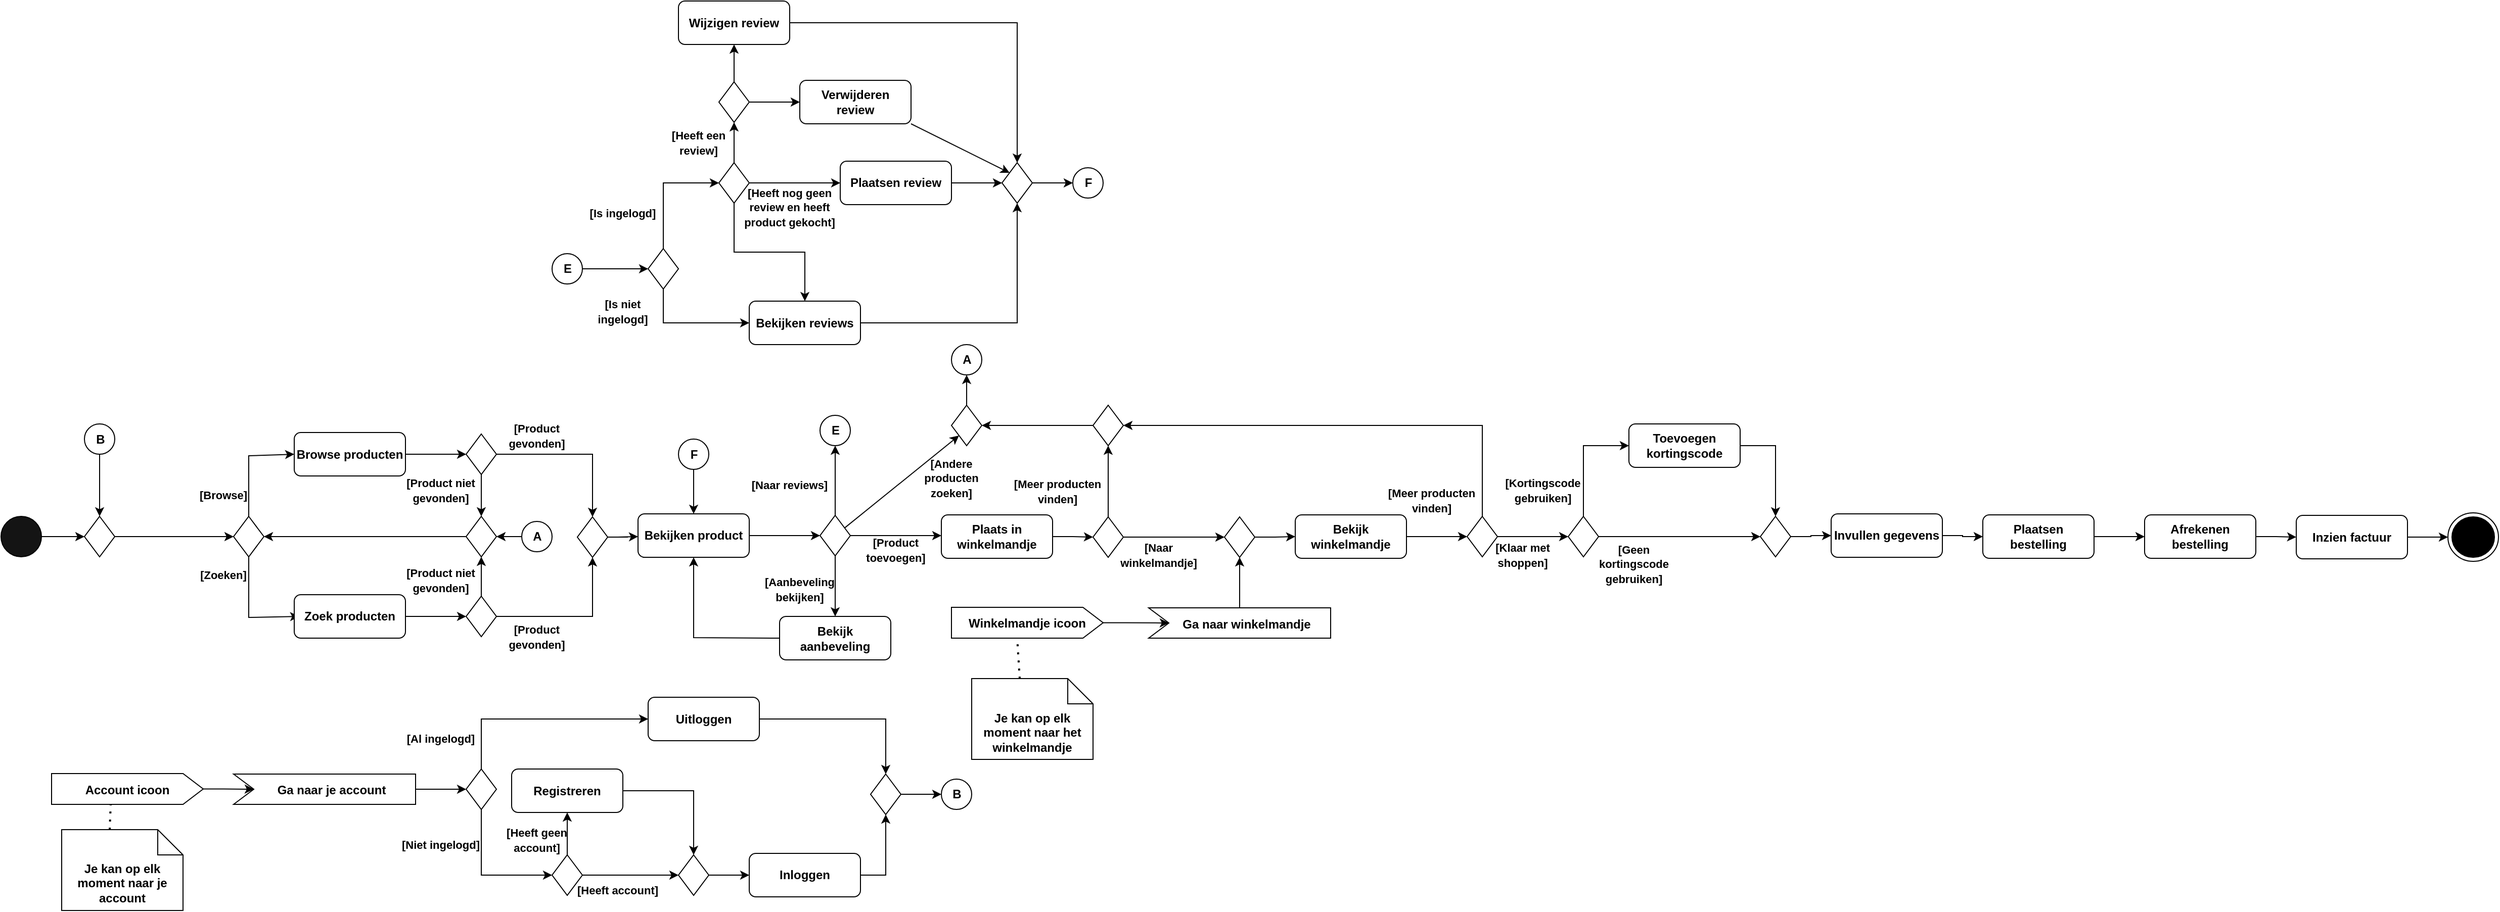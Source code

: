 <mxfile version="23.1.2" type="github">
  <diagram name="Page-1" id="_MTYcoZ_pEvMErZoWSPA">
    <mxGraphModel dx="2045" dy="1722" grid="1" gridSize="10" guides="1" tooltips="1" connect="1" arrows="1" fold="1" page="1" pageScale="1" pageWidth="850" pageHeight="1100" math="0" shadow="0">
      <root>
        <mxCell id="0" />
        <mxCell id="1" parent="0" />
        <mxCell id="V4VUdm72Drd0ob-0342w-1" value="" style="ellipse;whiteSpace=wrap;html=1;fillColor=#141414;" parent="1" vertex="1">
          <mxGeometry x="-10" y="280" width="40" height="40" as="geometry" />
        </mxCell>
        <mxCell id="GLb_ZV9gbdRmgJeu4g5t-35" style="edgeStyle=orthogonalEdgeStyle;rounded=0;orthogonalLoop=1;jettySize=auto;html=1;entryX=0;entryY=0.5;entryDx=0;entryDy=0;exitX=1;exitY=0.5;exitDx=0;exitDy=0;" parent="1" source="GLb_ZV9gbdRmgJeu4g5t-48" target="GLb_ZV9gbdRmgJeu4g5t-34" edge="1">
          <mxGeometry relative="1" as="geometry">
            <mxPoint x="380.0" y="252.5" as="sourcePoint" />
          </mxGeometry>
        </mxCell>
        <mxCell id="GLb_ZV9gbdRmgJeu4g5t-37" style="edgeStyle=orthogonalEdgeStyle;rounded=0;orthogonalLoop=1;jettySize=auto;html=1;entryX=0;entryY=0.5;entryDx=0;entryDy=0;exitX=1;exitY=0.5;exitDx=0;exitDy=0;" parent="1" source="GLb_ZV9gbdRmgJeu4g5t-50" target="GLb_ZV9gbdRmgJeu4g5t-36" edge="1">
          <mxGeometry relative="1" as="geometry">
            <mxPoint x="370.0" y="352.5" as="sourcePoint" />
          </mxGeometry>
        </mxCell>
        <mxCell id="_5T-766lr0Drp5LMri0m-9" value="&lt;font style=&quot;font-size: 11px;&quot;&gt;&lt;b style=&quot;&quot;&gt;[Meer producten vinden]&lt;/b&gt;&lt;/font&gt;" style="text;html=1;strokeColor=none;fillColor=none;align=center;verticalAlign=middle;whiteSpace=wrap;rounded=0;" parent="1" vertex="1">
          <mxGeometry x="990" y="240" width="90" height="30" as="geometry" />
        </mxCell>
        <mxCell id="_5T-766lr0Drp5LMri0m-11" style="edgeStyle=orthogonalEdgeStyle;rounded=0;orthogonalLoop=1;jettySize=auto;html=1;exitX=0.5;exitY=1;exitDx=0;exitDy=0;" parent="1" source="_5T-766lr0Drp5LMri0m-9" target="_5T-766lr0Drp5LMri0m-9" edge="1">
          <mxGeometry relative="1" as="geometry" />
        </mxCell>
        <mxCell id="u_5VnhJYnHBc0XyjNgrF-17" value="" style="shape=stencil(TZDdDoMgDIWfhtsFYUt2O93P7ZI9AdEGSFAJdlPffkUat6QXPV/paYvQTb80EIJQ0ndCX4VSSuSQHxPeUEgBE66BweRMzGm/2GSiOyRo0Qw2l+sIyfeAkKi+8+cP1p3P2I8DPZhhQkKz8wivaNpsOpMlMYd9IFVRygtBQljKAlVB0SQY8A/pm5AXKuTIpz1gpLFpJc2d6iRL78r6zHr2HbrCNCMH3jq2PzIzU9F2d1bbvDvP1g3l/Kcb+QI=);whiteSpace=wrap;html=1;" parent="1" vertex="1">
          <mxGeometry x="40" y="470" width="120" height="120" as="geometry" />
        </mxCell>
        <mxCell id="GLb_ZV9gbdRmgJeu4g5t-146" style="edgeStyle=orthogonalEdgeStyle;rounded=0;orthogonalLoop=1;jettySize=auto;html=1;entryX=0.5;entryY=1;entryDx=0;entryDy=0;" parent="1" source="GLb_ZV9gbdRmgJeu4g5t-12" target="GLb_ZV9gbdRmgJeu4g5t-145" edge="1">
          <mxGeometry relative="1" as="geometry" />
        </mxCell>
        <mxCell id="GLb_ZV9gbdRmgJeu4g5t-12" value="&lt;font style=&quot;font-size: 12px;&quot;&gt;&lt;b&gt;Ga naar winkelmandje&lt;/b&gt;&lt;/font&gt;" style="html=1;shape=mxgraph.infographic.ribbonSimple;notch1=20;notch2=0;align=center;verticalAlign=middle;fontSize=14;fontStyle=0;fillColor=#FFFFFF;flipH=0;spacingRight=0;spacingLeft=14;whiteSpace=wrap;" parent="1" vertex="1">
          <mxGeometry x="1125" y="370.5" width="180" height="30" as="geometry" />
        </mxCell>
        <mxCell id="GLb_ZV9gbdRmgJeu4g5t-14" value="&lt;b&gt;Je kan op elk moment naar het winkelmandje&lt;/b&gt;" style="shape=note2;boundedLbl=1;whiteSpace=wrap;html=1;size=25;verticalAlign=top;align=center;" parent="1" vertex="1">
          <mxGeometry x="950" y="440.5" width="120" height="80" as="geometry" />
        </mxCell>
        <mxCell id="GLb_ZV9gbdRmgJeu4g5t-150" style="edgeStyle=orthogonalEdgeStyle;rounded=0;orthogonalLoop=1;jettySize=auto;html=1;" parent="1" source="GLb_ZV9gbdRmgJeu4g5t-23" edge="1">
          <mxGeometry relative="1" as="geometry">
            <mxPoint x="450" y="550" as="targetPoint" />
          </mxGeometry>
        </mxCell>
        <mxCell id="GLb_ZV9gbdRmgJeu4g5t-23" value="&lt;span style=&quot;font-size: 12px;&quot;&gt;&lt;b&gt;Ga naar je account&lt;/b&gt;&lt;br&gt;&lt;/span&gt;" style="html=1;shape=mxgraph.infographic.ribbonSimple;notch1=20;notch2=0;align=center;verticalAlign=middle;fontSize=14;fontStyle=0;fillColor=#FFFFFF;flipH=0;spacingRight=0;spacingLeft=14;whiteSpace=wrap;" parent="1" vertex="1">
          <mxGeometry x="220" y="535" width="180" height="30" as="geometry" />
        </mxCell>
        <mxCell id="GLb_ZV9gbdRmgJeu4g5t-24" value="&lt;b&gt;Je kan op elk moment naar je account&lt;/b&gt;" style="shape=note2;boundedLbl=1;whiteSpace=wrap;html=1;size=25;verticalAlign=top;align=center;" parent="1" vertex="1">
          <mxGeometry x="50" y="590" width="120" height="80" as="geometry" />
        </mxCell>
        <mxCell id="GLb_ZV9gbdRmgJeu4g5t-26" value="" style="rhombus;whiteSpace=wrap;html=1;" parent="1" vertex="1">
          <mxGeometry x="220" y="280" width="30" height="40" as="geometry" />
        </mxCell>
        <mxCell id="GLb_ZV9gbdRmgJeu4g5t-31" value="" style="endArrow=classic;html=1;rounded=0;exitX=0.5;exitY=0;exitDx=0;exitDy=0;entryX=0;entryY=0.5;entryDx=0;entryDy=0;" parent="1" source="GLb_ZV9gbdRmgJeu4g5t-26" target="GLb_ZV9gbdRmgJeu4g5t-48" edge="1">
          <mxGeometry width="50" height="50" relative="1" as="geometry">
            <mxPoint x="230" y="270" as="sourcePoint" />
            <mxPoint x="280.0" y="252.5" as="targetPoint" />
            <Array as="points">
              <mxPoint x="235" y="220" />
            </Array>
          </mxGeometry>
        </mxCell>
        <mxCell id="GLb_ZV9gbdRmgJeu4g5t-57" style="edgeStyle=orthogonalEdgeStyle;rounded=0;orthogonalLoop=1;jettySize=auto;html=1;entryX=0.5;entryY=0;entryDx=0;entryDy=0;" parent="1" source="GLb_ZV9gbdRmgJeu4g5t-34" target="GLb_ZV9gbdRmgJeu4g5t-52" edge="1">
          <mxGeometry relative="1" as="geometry" />
        </mxCell>
        <mxCell id="GLb_ZV9gbdRmgJeu4g5t-59" style="edgeStyle=orthogonalEdgeStyle;rounded=0;orthogonalLoop=1;jettySize=auto;html=1;entryX=0.5;entryY=0;entryDx=0;entryDy=0;" parent="1" source="GLb_ZV9gbdRmgJeu4g5t-34" target="GLb_ZV9gbdRmgJeu4g5t-54" edge="1">
          <mxGeometry relative="1" as="geometry" />
        </mxCell>
        <mxCell id="GLb_ZV9gbdRmgJeu4g5t-34" value="" style="rhombus;whiteSpace=wrap;html=1;" parent="1" vertex="1">
          <mxGeometry x="450" y="198.5" width="30" height="40" as="geometry" />
        </mxCell>
        <mxCell id="GLb_ZV9gbdRmgJeu4g5t-56" style="edgeStyle=orthogonalEdgeStyle;rounded=0;orthogonalLoop=1;jettySize=auto;html=1;entryX=0.5;entryY=1;entryDx=0;entryDy=0;" parent="1" source="GLb_ZV9gbdRmgJeu4g5t-36" target="GLb_ZV9gbdRmgJeu4g5t-52" edge="1">
          <mxGeometry relative="1" as="geometry" />
        </mxCell>
        <mxCell id="GLb_ZV9gbdRmgJeu4g5t-58" style="edgeStyle=orthogonalEdgeStyle;rounded=0;orthogonalLoop=1;jettySize=auto;html=1;entryX=0.5;entryY=1;entryDx=0;entryDy=0;" parent="1" source="GLb_ZV9gbdRmgJeu4g5t-36" target="GLb_ZV9gbdRmgJeu4g5t-54" edge="1">
          <mxGeometry relative="1" as="geometry" />
        </mxCell>
        <mxCell id="GLb_ZV9gbdRmgJeu4g5t-36" value="" style="rhombus;whiteSpace=wrap;html=1;" parent="1" vertex="1">
          <mxGeometry x="450" y="359" width="30" height="40" as="geometry" />
        </mxCell>
        <mxCell id="GLb_ZV9gbdRmgJeu4g5t-40" value="&lt;b style=&quot;&quot;&gt;&lt;font style=&quot;font-size: 11px;&quot;&gt;[Product gevonden]&lt;/font&gt;&lt;/b&gt;" style="text;html=1;strokeColor=none;fillColor=none;align=center;verticalAlign=middle;whiteSpace=wrap;rounded=0;" parent="1" vertex="1">
          <mxGeometry x="480" y="389" width="80" height="20" as="geometry" />
        </mxCell>
        <mxCell id="GLb_ZV9gbdRmgJeu4g5t-43" value="" style="endArrow=classic;html=1;rounded=0;exitX=0.5;exitY=1;exitDx=0;exitDy=0;entryX=0.045;entryY=0.5;entryDx=0;entryDy=0;entryPerimeter=0;" parent="1" source="GLb_ZV9gbdRmgJeu4g5t-26" target="GLb_ZV9gbdRmgJeu4g5t-50" edge="1">
          <mxGeometry width="50" height="50" relative="1" as="geometry">
            <mxPoint x="250" y="330" as="sourcePoint" />
            <mxPoint x="270.0" y="352.5" as="targetPoint" />
            <Array as="points">
              <mxPoint x="235" y="380" />
            </Array>
          </mxGeometry>
        </mxCell>
        <mxCell id="GLb_ZV9gbdRmgJeu4g5t-46" value="&lt;font style=&quot;font-size: 11px;&quot;&gt;&lt;b&gt;[Zoeken]&lt;/b&gt;&lt;/font&gt;" style="text;html=1;strokeColor=none;fillColor=none;align=center;verticalAlign=middle;whiteSpace=wrap;rounded=0;" parent="1" vertex="1">
          <mxGeometry x="170" y="327.5" width="80" height="20" as="geometry" />
        </mxCell>
        <mxCell id="GLb_ZV9gbdRmgJeu4g5t-47" value="&lt;font style=&quot;font-size: 11px;&quot;&gt;&lt;b&gt;[Browse]&lt;/b&gt;&lt;/font&gt;" style="text;html=1;strokeColor=none;fillColor=none;align=center;verticalAlign=middle;whiteSpace=wrap;rounded=0;" parent="1" vertex="1">
          <mxGeometry x="170" y="248.5" width="80" height="20" as="geometry" />
        </mxCell>
        <mxCell id="GLb_ZV9gbdRmgJeu4g5t-48" value="&lt;b&gt;Browse producten&lt;/b&gt;" style="rounded=1;whiteSpace=wrap;html=1;" parent="1" vertex="1">
          <mxGeometry x="280" y="197" width="110" height="43" as="geometry" />
        </mxCell>
        <mxCell id="GLb_ZV9gbdRmgJeu4g5t-50" value="&lt;b&gt;Zoek producten&lt;/b&gt;" style="rounded=1;whiteSpace=wrap;html=1;" parent="1" vertex="1">
          <mxGeometry x="280" y="357.5" width="110" height="43" as="geometry" />
        </mxCell>
        <mxCell id="GLb_ZV9gbdRmgJeu4g5t-64" style="edgeStyle=orthogonalEdgeStyle;rounded=0;orthogonalLoop=1;jettySize=auto;html=1;entryX=0;entryY=0.5;entryDx=0;entryDy=0;" parent="1" source="GLb_ZV9gbdRmgJeu4g5t-52" edge="1">
          <mxGeometry relative="1" as="geometry">
            <mxPoint x="620" y="300.0" as="targetPoint" />
          </mxGeometry>
        </mxCell>
        <mxCell id="GLb_ZV9gbdRmgJeu4g5t-52" value="" style="rhombus;whiteSpace=wrap;html=1;" parent="1" vertex="1">
          <mxGeometry x="560" y="280.5" width="30" height="40" as="geometry" />
        </mxCell>
        <mxCell id="GLb_ZV9gbdRmgJeu4g5t-60" style="edgeStyle=orthogonalEdgeStyle;rounded=0;orthogonalLoop=1;jettySize=auto;html=1;entryX=1;entryY=0.5;entryDx=0;entryDy=0;" parent="1" source="GLb_ZV9gbdRmgJeu4g5t-54" target="GLb_ZV9gbdRmgJeu4g5t-26" edge="1">
          <mxGeometry relative="1" as="geometry" />
        </mxCell>
        <mxCell id="GLb_ZV9gbdRmgJeu4g5t-54" value="" style="rhombus;whiteSpace=wrap;html=1;" parent="1" vertex="1">
          <mxGeometry x="450" y="280" width="30" height="40" as="geometry" />
        </mxCell>
        <mxCell id="GLb_ZV9gbdRmgJeu4g5t-55" value="&lt;b style=&quot;&quot;&gt;&lt;font style=&quot;font-size: 11px;&quot;&gt;[Product gevonden]&lt;/font&gt;&lt;/b&gt;" style="text;html=1;strokeColor=none;fillColor=none;align=center;verticalAlign=middle;whiteSpace=wrap;rounded=0;" parent="1" vertex="1">
          <mxGeometry x="480" y="190" width="80" height="20" as="geometry" />
        </mxCell>
        <mxCell id="GLb_ZV9gbdRmgJeu4g5t-61" value="&lt;font style=&quot;font-size: 11px;&quot;&gt;&lt;b&gt;[Product niet gevonden]&lt;/b&gt;&lt;/font&gt;" style="text;html=1;strokeColor=none;fillColor=none;align=center;verticalAlign=middle;whiteSpace=wrap;rounded=0;" parent="1" vertex="1">
          <mxGeometry x="385" y="243.5" width="80" height="20" as="geometry" />
        </mxCell>
        <mxCell id="GLb_ZV9gbdRmgJeu4g5t-62" value="&lt;font style=&quot;font-size: 11px;&quot;&gt;&lt;b&gt;[Product niet gevonden]&lt;/b&gt;&lt;/font&gt;" style="text;html=1;strokeColor=none;fillColor=none;align=center;verticalAlign=middle;whiteSpace=wrap;rounded=0;" parent="1" vertex="1">
          <mxGeometry x="385" y="332.5" width="80" height="20" as="geometry" />
        </mxCell>
        <mxCell id="GLb_ZV9gbdRmgJeu4g5t-65" style="edgeStyle=orthogonalEdgeStyle;rounded=0;orthogonalLoop=1;jettySize=auto;html=1;exitX=0.5;exitY=1;exitDx=0;exitDy=0;" parent="1" source="GLb_ZV9gbdRmgJeu4g5t-61" target="GLb_ZV9gbdRmgJeu4g5t-61" edge="1">
          <mxGeometry relative="1" as="geometry" />
        </mxCell>
        <mxCell id="GLb_ZV9gbdRmgJeu4g5t-66" value="" style="endArrow=classic;html=1;rounded=0;exitX=1;exitY=0.5;exitDx=0;exitDy=0;" parent="1" source="V4VUdm72Drd0ob-0342w-1" target="u_5VnhJYnHBc0XyjNgrF-3" edge="1">
          <mxGeometry width="50" height="50" relative="1" as="geometry">
            <mxPoint x="30" y="300" as="sourcePoint" />
            <mxPoint x="110" y="300" as="targetPoint" />
          </mxGeometry>
        </mxCell>
        <mxCell id="GLb_ZV9gbdRmgJeu4g5t-67" style="edgeStyle=orthogonalEdgeStyle;rounded=0;orthogonalLoop=1;jettySize=auto;html=1;exitX=1;exitY=0.5;exitDx=0;exitDy=0;entryX=0;entryY=0.5;entryDx=0;entryDy=0;" parent="1" source="u_5VnhJYnHBc0XyjNgrF-3" target="GLb_ZV9gbdRmgJeu4g5t-26" edge="1">
          <mxGeometry relative="1" as="geometry" />
        </mxCell>
        <mxCell id="u_5VnhJYnHBc0XyjNgrF-3" value="" style="rhombus;whiteSpace=wrap;html=1;" parent="1" vertex="1">
          <mxGeometry x="72.5" y="280" width="30" height="40" as="geometry" />
        </mxCell>
        <mxCell id="GLb_ZV9gbdRmgJeu4g5t-73" style="edgeStyle=orthogonalEdgeStyle;rounded=0;orthogonalLoop=1;jettySize=auto;html=1;entryX=0;entryY=0.5;entryDx=0;entryDy=0;" parent="1" source="GLb_ZV9gbdRmgJeu4g5t-72" target="GLb_ZV9gbdRmgJeu4g5t-74" edge="1">
          <mxGeometry relative="1" as="geometry">
            <mxPoint x="760" y="299.0" as="targetPoint" />
          </mxGeometry>
        </mxCell>
        <mxCell id="GLb_ZV9gbdRmgJeu4g5t-72" value="&lt;b&gt;Bekijken product&lt;/b&gt;" style="rounded=1;whiteSpace=wrap;html=1;" parent="1" vertex="1">
          <mxGeometry x="620" y="277.5" width="110" height="43" as="geometry" />
        </mxCell>
        <mxCell id="GLb_ZV9gbdRmgJeu4g5t-79" style="edgeStyle=orthogonalEdgeStyle;rounded=0;orthogonalLoop=1;jettySize=auto;html=1;" parent="1" source="GLb_ZV9gbdRmgJeu4g5t-74" edge="1">
          <mxGeometry relative="1" as="geometry">
            <mxPoint x="920" y="299" as="targetPoint" />
          </mxGeometry>
        </mxCell>
        <mxCell id="GLb_ZV9gbdRmgJeu4g5t-80" style="edgeStyle=orthogonalEdgeStyle;rounded=0;orthogonalLoop=1;jettySize=auto;html=1;entryX=0.5;entryY=0;entryDx=0;entryDy=0;" parent="1" source="GLb_ZV9gbdRmgJeu4g5t-74" target="GLb_ZV9gbdRmgJeu4g5t-82" edge="1">
          <mxGeometry relative="1" as="geometry">
            <mxPoint x="815" y="390.0" as="targetPoint" />
          </mxGeometry>
        </mxCell>
        <mxCell id="mKI7kc7CLN_UM3_uNOR4-2" style="rounded=0;orthogonalLoop=1;jettySize=auto;html=1;entryX=0;entryY=1;entryDx=0;entryDy=0;" edge="1" parent="1" source="GLb_ZV9gbdRmgJeu4g5t-74" target="GLb_ZV9gbdRmgJeu4g5t-93">
          <mxGeometry relative="1" as="geometry" />
        </mxCell>
        <mxCell id="mKI7kc7CLN_UM3_uNOR4-3" style="edgeStyle=orthogonalEdgeStyle;rounded=0;orthogonalLoop=1;jettySize=auto;html=1;entryX=0.5;entryY=1;entryDx=0;entryDy=0;" edge="1" parent="1" source="GLb_ZV9gbdRmgJeu4g5t-74">
          <mxGeometry relative="1" as="geometry">
            <mxPoint x="815" y="210" as="targetPoint" />
          </mxGeometry>
        </mxCell>
        <mxCell id="GLb_ZV9gbdRmgJeu4g5t-74" value="" style="rhombus;whiteSpace=wrap;html=1;" parent="1" vertex="1">
          <mxGeometry x="800" y="279" width="30" height="40" as="geometry" />
        </mxCell>
        <mxCell id="GLb_ZV9gbdRmgJeu4g5t-77" style="edgeStyle=orthogonalEdgeStyle;rounded=0;orthogonalLoop=1;jettySize=auto;html=1;entryX=1;entryY=0.5;entryDx=0;entryDy=0;" parent="1" source="GLb_ZV9gbdRmgJeu4g5t-76" target="GLb_ZV9gbdRmgJeu4g5t-54" edge="1">
          <mxGeometry relative="1" as="geometry" />
        </mxCell>
        <mxCell id="GLb_ZV9gbdRmgJeu4g5t-76" value="&lt;b&gt;A&lt;/b&gt;" style="ellipse;html=1;" parent="1" vertex="1">
          <mxGeometry x="505" y="285" width="30" height="30" as="geometry" />
        </mxCell>
        <mxCell id="GLb_ZV9gbdRmgJeu4g5t-78" value="&lt;b&gt;A&lt;/b&gt;" style="ellipse;html=1;" parent="1" vertex="1">
          <mxGeometry x="930" y="110" width="30" height="30" as="geometry" />
        </mxCell>
        <mxCell id="GLb_ZV9gbdRmgJeu4g5t-81" value="&lt;b style=&quot;&quot;&gt;&lt;font style=&quot;font-size: 11px;&quot;&gt;[Aanbeveling bekijken]&lt;/font&gt;&lt;/b&gt;" style="text;html=1;strokeColor=none;fillColor=none;align=center;verticalAlign=middle;whiteSpace=wrap;rounded=0;" parent="1" vertex="1">
          <mxGeometry x="740" y="341.5" width="80" height="20" as="geometry" />
        </mxCell>
        <mxCell id="GLb_ZV9gbdRmgJeu4g5t-82" value="&lt;b&gt;Bekijk aanbeveling&lt;/b&gt;" style="rounded=1;whiteSpace=wrap;html=1;" parent="1" vertex="1">
          <mxGeometry x="760" y="379" width="110" height="43" as="geometry" />
        </mxCell>
        <mxCell id="GLb_ZV9gbdRmgJeu4g5t-86" value="" style="endArrow=classic;html=1;rounded=0;exitX=0;exitY=0.5;exitDx=0;exitDy=0;entryX=0.5;entryY=1;entryDx=0;entryDy=0;" parent="1" source="GLb_ZV9gbdRmgJeu4g5t-82" target="GLb_ZV9gbdRmgJeu4g5t-72" edge="1">
          <mxGeometry width="50" height="50" relative="1" as="geometry">
            <mxPoint x="640" y="410" as="sourcePoint" />
            <mxPoint x="690" y="360" as="targetPoint" />
            <Array as="points">
              <mxPoint x="675" y="400" />
            </Array>
          </mxGeometry>
        </mxCell>
        <mxCell id="GLb_ZV9gbdRmgJeu4g5t-88" value="&lt;b style=&quot;&quot;&gt;&lt;font style=&quot;font-size: 11px;&quot;&gt;[Andere producten zoeken]&lt;/font&gt;&lt;/b&gt;" style="text;html=1;strokeColor=none;fillColor=none;align=center;verticalAlign=middle;whiteSpace=wrap;rounded=0;" parent="1" vertex="1">
          <mxGeometry x="890" y="231.5" width="80" height="20" as="geometry" />
        </mxCell>
        <mxCell id="GLb_ZV9gbdRmgJeu4g5t-91" value="&lt;b style=&quot;&quot;&gt;&lt;font style=&quot;font-size: 11px;&quot;&gt;[Product toevoegen]&lt;/font&gt;&lt;/b&gt;" style="text;html=1;strokeColor=none;fillColor=none;align=center;verticalAlign=middle;whiteSpace=wrap;rounded=0;" parent="1" vertex="1">
          <mxGeometry x="830" y="297.5" width="90" height="30" as="geometry" />
        </mxCell>
        <mxCell id="GLb_ZV9gbdRmgJeu4g5t-92" value="&lt;b&gt;Plaats in winkelmandje&lt;/b&gt;" style="rounded=1;whiteSpace=wrap;html=1;" parent="1" vertex="1">
          <mxGeometry x="920" y="278.5" width="110" height="43" as="geometry" />
        </mxCell>
        <mxCell id="mKI7kc7CLN_UM3_uNOR4-7" style="edgeStyle=orthogonalEdgeStyle;rounded=0;orthogonalLoop=1;jettySize=auto;html=1;entryX=0.5;entryY=1;entryDx=0;entryDy=0;" edge="1" parent="1" source="GLb_ZV9gbdRmgJeu4g5t-93" target="GLb_ZV9gbdRmgJeu4g5t-78">
          <mxGeometry relative="1" as="geometry" />
        </mxCell>
        <mxCell id="GLb_ZV9gbdRmgJeu4g5t-93" value="" style="rhombus;whiteSpace=wrap;html=1;" parent="1" vertex="1">
          <mxGeometry x="930" y="170" width="30" height="40" as="geometry" />
        </mxCell>
        <mxCell id="GLb_ZV9gbdRmgJeu4g5t-109" style="edgeStyle=orthogonalEdgeStyle;rounded=0;orthogonalLoop=1;jettySize=auto;html=1;entryX=0.5;entryY=1;entryDx=0;entryDy=0;" parent="1" source="GLb_ZV9gbdRmgJeu4g5t-99" target="GLb_ZV9gbdRmgJeu4g5t-107" edge="1">
          <mxGeometry relative="1" as="geometry" />
        </mxCell>
        <mxCell id="GLb_ZV9gbdRmgJeu4g5t-102" value="&lt;font style=&quot;font-size: 11px;&quot;&gt;&lt;b style=&quot;&quot;&gt;[Naar winkelmandje]&lt;/b&gt;&lt;/font&gt;" style="text;html=1;strokeColor=none;fillColor=none;align=center;verticalAlign=middle;whiteSpace=wrap;rounded=0;" parent="1" vertex="1">
          <mxGeometry x="1090" y="302.5" width="90" height="30" as="geometry" />
        </mxCell>
        <mxCell id="GLb_ZV9gbdRmgJeu4g5t-111" style="edgeStyle=orthogonalEdgeStyle;rounded=0;orthogonalLoop=1;jettySize=auto;html=1;entryX=0;entryY=0.5;entryDx=0;entryDy=0;" parent="1" source="GLb_ZV9gbdRmgJeu4g5t-105" target="GLb_ZV9gbdRmgJeu4g5t-112" edge="1">
          <mxGeometry relative="1" as="geometry">
            <mxPoint x="1360" y="300.5" as="targetPoint" />
            <Array as="points">
              <mxPoint x="1360" y="301" />
            </Array>
          </mxGeometry>
        </mxCell>
        <mxCell id="GLb_ZV9gbdRmgJeu4g5t-105" value="&lt;b&gt;Bekijk winkelmandje&lt;/b&gt;" style="rounded=1;whiteSpace=wrap;html=1;" parent="1" vertex="1">
          <mxGeometry x="1270" y="278.5" width="110" height="43" as="geometry" />
        </mxCell>
        <mxCell id="GLb_ZV9gbdRmgJeu4g5t-110" style="edgeStyle=orthogonalEdgeStyle;rounded=0;orthogonalLoop=1;jettySize=auto;html=1;entryX=1;entryY=0.5;entryDx=0;entryDy=0;" parent="1" source="GLb_ZV9gbdRmgJeu4g5t-107" target="GLb_ZV9gbdRmgJeu4g5t-93" edge="1">
          <mxGeometry relative="1" as="geometry" />
        </mxCell>
        <mxCell id="GLb_ZV9gbdRmgJeu4g5t-107" value="" style="rhombus;whiteSpace=wrap;html=1;" parent="1" vertex="1">
          <mxGeometry x="1070" y="170" width="30" height="40" as="geometry" />
        </mxCell>
        <mxCell id="GLb_ZV9gbdRmgJeu4g5t-142" style="edgeStyle=orthogonalEdgeStyle;rounded=0;orthogonalLoop=1;jettySize=auto;html=1;entryX=0;entryY=0.5;entryDx=0;entryDy=0;" parent="1" source="GLb_ZV9gbdRmgJeu4g5t-112" target="GLb_ZV9gbdRmgJeu4g5t-121" edge="1">
          <mxGeometry relative="1" as="geometry" />
        </mxCell>
        <mxCell id="GLb_ZV9gbdRmgJeu4g5t-143" style="edgeStyle=orthogonalEdgeStyle;rounded=0;orthogonalLoop=1;jettySize=auto;html=1;entryX=1;entryY=0.5;entryDx=0;entryDy=0;" parent="1" source="GLb_ZV9gbdRmgJeu4g5t-112" target="GLb_ZV9gbdRmgJeu4g5t-107" edge="1">
          <mxGeometry relative="1" as="geometry">
            <Array as="points">
              <mxPoint x="1455" y="190" />
            </Array>
          </mxGeometry>
        </mxCell>
        <mxCell id="GLb_ZV9gbdRmgJeu4g5t-112" value="" style="rhombus;whiteSpace=wrap;html=1;" parent="1" vertex="1">
          <mxGeometry x="1440" y="280" width="30" height="40" as="geometry" />
        </mxCell>
        <mxCell id="GLb_ZV9gbdRmgJeu4g5t-115" value="&lt;font style=&quot;font-size: 11px;&quot;&gt;&lt;b style=&quot;&quot;&gt;[Meer producten vinden]&lt;/b&gt;&lt;/font&gt;" style="text;html=1;strokeColor=none;fillColor=none;align=center;verticalAlign=middle;whiteSpace=wrap;rounded=0;" parent="1" vertex="1">
          <mxGeometry x="1360" y="249" width="90" height="30" as="geometry" />
        </mxCell>
        <mxCell id="GLb_ZV9gbdRmgJeu4g5t-117" value="&lt;font style=&quot;font-size: 11px;&quot;&gt;&lt;b style=&quot;&quot;&gt;[Klaar met shoppen]&lt;/b&gt;&lt;/font&gt;" style="text;html=1;strokeColor=none;fillColor=none;align=center;verticalAlign=middle;whiteSpace=wrap;rounded=0;" parent="1" vertex="1">
          <mxGeometry x="1450" y="302.5" width="90" height="30" as="geometry" />
        </mxCell>
        <mxCell id="GLb_ZV9gbdRmgJeu4g5t-128" style="edgeStyle=orthogonalEdgeStyle;rounded=0;orthogonalLoop=1;jettySize=auto;html=1;entryX=0;entryY=0.5;entryDx=0;entryDy=0;" parent="1" source="GLb_ZV9gbdRmgJeu4g5t-121" target="GLb_ZV9gbdRmgJeu4g5t-127" edge="1">
          <mxGeometry relative="1" as="geometry" />
        </mxCell>
        <mxCell id="GLb_ZV9gbdRmgJeu4g5t-149" style="edgeStyle=orthogonalEdgeStyle;rounded=0;orthogonalLoop=1;jettySize=auto;html=1;entryX=0;entryY=0.5;entryDx=0;entryDy=0;" parent="1" source="GLb_ZV9gbdRmgJeu4g5t-121" target="GLb_ZV9gbdRmgJeu4g5t-124" edge="1">
          <mxGeometry relative="1" as="geometry">
            <Array as="points">
              <mxPoint x="1555" y="210" />
            </Array>
          </mxGeometry>
        </mxCell>
        <mxCell id="GLb_ZV9gbdRmgJeu4g5t-121" value="" style="rhombus;whiteSpace=wrap;html=1;" parent="1" vertex="1">
          <mxGeometry x="1540" y="280" width="30" height="40" as="geometry" />
        </mxCell>
        <mxCell id="GLb_ZV9gbdRmgJeu4g5t-126" style="edgeStyle=orthogonalEdgeStyle;rounded=0;orthogonalLoop=1;jettySize=auto;html=1;entryX=0.5;entryY=0;entryDx=0;entryDy=0;" parent="1" source="GLb_ZV9gbdRmgJeu4g5t-124" target="GLb_ZV9gbdRmgJeu4g5t-127" edge="1">
          <mxGeometry relative="1" as="geometry">
            <mxPoint x="1720" y="200" as="targetPoint" />
          </mxGeometry>
        </mxCell>
        <mxCell id="GLb_ZV9gbdRmgJeu4g5t-124" value="&lt;b&gt;Toevoegen kortingscode&lt;/b&gt;" style="rounded=1;whiteSpace=wrap;html=1;" parent="1" vertex="1">
          <mxGeometry x="1600" y="188.5" width="110" height="43" as="geometry" />
        </mxCell>
        <mxCell id="_lq__YOWD5dabWG5jpDD-36" style="edgeStyle=orthogonalEdgeStyle;rounded=0;orthogonalLoop=1;jettySize=auto;html=1;entryX=0;entryY=0.5;entryDx=0;entryDy=0;" parent="1" source="GLb_ZV9gbdRmgJeu4g5t-127" target="_lq__YOWD5dabWG5jpDD-35" edge="1">
          <mxGeometry relative="1" as="geometry" />
        </mxCell>
        <mxCell id="GLb_ZV9gbdRmgJeu4g5t-127" value="" style="rhombus;whiteSpace=wrap;html=1;" parent="1" vertex="1">
          <mxGeometry x="1730" y="280" width="30" height="40" as="geometry" />
        </mxCell>
        <mxCell id="GLb_ZV9gbdRmgJeu4g5t-129" value="&lt;font style=&quot;font-size: 11px;&quot;&gt;&lt;b style=&quot;&quot;&gt;[Kortingscode gebruiken]&lt;/b&gt;&lt;/font&gt;" style="text;html=1;strokeColor=none;fillColor=none;align=center;verticalAlign=middle;whiteSpace=wrap;rounded=0;" parent="1" vertex="1">
          <mxGeometry x="1470" y="238.5" width="90" height="30" as="geometry" />
        </mxCell>
        <mxCell id="GLb_ZV9gbdRmgJeu4g5t-130" value="&lt;font style=&quot;font-size: 11px;&quot;&gt;&lt;b style=&quot;&quot;&gt;[Geen kortingscode gebruiken]&lt;/b&gt;&lt;/font&gt;" style="text;html=1;strokeColor=none;fillColor=none;align=center;verticalAlign=middle;whiteSpace=wrap;rounded=0;" parent="1" vertex="1">
          <mxGeometry x="1560" y="311.5" width="90" height="30" as="geometry" />
        </mxCell>
        <mxCell id="GLb_ZV9gbdRmgJeu4g5t-136" style="edgeStyle=orthogonalEdgeStyle;rounded=0;orthogonalLoop=1;jettySize=auto;html=1;entryX=0;entryY=0.5;entryDx=0;entryDy=0;" parent="1" source="GLb_ZV9gbdRmgJeu4g5t-132" target="GLb_ZV9gbdRmgJeu4g5t-134" edge="1">
          <mxGeometry relative="1" as="geometry" />
        </mxCell>
        <mxCell id="GLb_ZV9gbdRmgJeu4g5t-132" value="&lt;b&gt;Plaatsen bestelling&lt;/b&gt;" style="rounded=1;whiteSpace=wrap;html=1;" parent="1" vertex="1">
          <mxGeometry x="1950" y="278.5" width="110" height="43" as="geometry" />
        </mxCell>
        <mxCell id="_lq__YOWD5dabWG5jpDD-32" style="edgeStyle=orthogonalEdgeStyle;rounded=0;orthogonalLoop=1;jettySize=auto;html=1;entryX=0;entryY=0.5;entryDx=0;entryDy=0;" parent="1" source="GLb_ZV9gbdRmgJeu4g5t-134" target="_lq__YOWD5dabWG5jpDD-31" edge="1">
          <mxGeometry relative="1" as="geometry" />
        </mxCell>
        <mxCell id="GLb_ZV9gbdRmgJeu4g5t-134" value="&lt;b&gt;Afrekenen bestelling&lt;/b&gt;" style="rounded=1;whiteSpace=wrap;html=1;" parent="1" vertex="1">
          <mxGeometry x="2110" y="278.5" width="110" height="43" as="geometry" />
        </mxCell>
        <mxCell id="GLb_ZV9gbdRmgJeu4g5t-139" value="" style="edgeStyle=orthogonalEdgeStyle;rounded=0;orthogonalLoop=1;jettySize=auto;html=1;" parent="1" source="GLb_ZV9gbdRmgJeu4g5t-92" target="GLb_ZV9gbdRmgJeu4g5t-99" edge="1">
          <mxGeometry relative="1" as="geometry">
            <mxPoint x="1090" y="300" as="targetPoint" />
            <mxPoint x="1030" y="300" as="sourcePoint" />
          </mxGeometry>
        </mxCell>
        <mxCell id="GLb_ZV9gbdRmgJeu4g5t-144" style="edgeStyle=orthogonalEdgeStyle;rounded=0;orthogonalLoop=1;jettySize=auto;html=1;" parent="1" source="GLb_ZV9gbdRmgJeu4g5t-99" edge="1">
          <mxGeometry relative="1" as="geometry">
            <mxPoint x="1200" y="300.5" as="targetPoint" />
          </mxGeometry>
        </mxCell>
        <mxCell id="GLb_ZV9gbdRmgJeu4g5t-99" value="" style="rhombus;whiteSpace=wrap;html=1;" parent="1" vertex="1">
          <mxGeometry x="1070" y="280.5" width="30" height="40" as="geometry" />
        </mxCell>
        <mxCell id="GLb_ZV9gbdRmgJeu4g5t-148" style="edgeStyle=orthogonalEdgeStyle;rounded=0;orthogonalLoop=1;jettySize=auto;html=1;entryX=0;entryY=0.5;entryDx=0;entryDy=0;" parent="1" source="GLb_ZV9gbdRmgJeu4g5t-145" target="GLb_ZV9gbdRmgJeu4g5t-105" edge="1">
          <mxGeometry relative="1" as="geometry" />
        </mxCell>
        <mxCell id="GLb_ZV9gbdRmgJeu4g5t-145" value="" style="rhombus;whiteSpace=wrap;html=1;" parent="1" vertex="1">
          <mxGeometry x="1200" y="280.5" width="30" height="40" as="geometry" />
        </mxCell>
        <mxCell id="GLb_ZV9gbdRmgJeu4g5t-155" style="edgeStyle=orthogonalEdgeStyle;rounded=0;orthogonalLoop=1;jettySize=auto;html=1;entryX=0;entryY=0.5;entryDx=0;entryDy=0;" parent="1" source="GLb_ZV9gbdRmgJeu4g5t-151" target="GLb_ZV9gbdRmgJeu4g5t-153" edge="1">
          <mxGeometry relative="1" as="geometry">
            <Array as="points">
              <mxPoint x="465" y="480" />
            </Array>
          </mxGeometry>
        </mxCell>
        <mxCell id="GLb_ZV9gbdRmgJeu4g5t-159" style="edgeStyle=orthogonalEdgeStyle;rounded=0;orthogonalLoop=1;jettySize=auto;html=1;entryX=0;entryY=0.5;entryDx=0;entryDy=0;" parent="1" source="GLb_ZV9gbdRmgJeu4g5t-151" target="GLb_ZV9gbdRmgJeu4g5t-158" edge="1">
          <mxGeometry relative="1" as="geometry">
            <Array as="points">
              <mxPoint x="465" y="635" />
            </Array>
          </mxGeometry>
        </mxCell>
        <mxCell id="GLb_ZV9gbdRmgJeu4g5t-151" value="" style="rhombus;whiteSpace=wrap;html=1;" parent="1" vertex="1">
          <mxGeometry x="450" y="530" width="30" height="40" as="geometry" />
        </mxCell>
        <mxCell id="GLb_ZV9gbdRmgJeu4g5t-173" style="edgeStyle=orthogonalEdgeStyle;rounded=0;orthogonalLoop=1;jettySize=auto;html=1;entryX=0.5;entryY=0;entryDx=0;entryDy=0;" parent="1" source="GLb_ZV9gbdRmgJeu4g5t-153" target="GLb_ZV9gbdRmgJeu4g5t-170" edge="1">
          <mxGeometry relative="1" as="geometry" />
        </mxCell>
        <mxCell id="GLb_ZV9gbdRmgJeu4g5t-153" value="Uitloggen" style="rounded=1;whiteSpace=wrap;html=1;fontStyle=1" parent="1" vertex="1">
          <mxGeometry x="630" y="459" width="110" height="43" as="geometry" />
        </mxCell>
        <mxCell id="GLb_ZV9gbdRmgJeu4g5t-156" value="&lt;b style=&quot;&quot;&gt;&lt;font style=&quot;font-size: 11px;&quot;&gt;[Al ingelogd]&lt;/font&gt;&lt;/b&gt;" style="text;html=1;strokeColor=none;fillColor=none;align=center;verticalAlign=middle;whiteSpace=wrap;rounded=0;" parent="1" vertex="1">
          <mxGeometry x="385" y="490" width="80" height="20" as="geometry" />
        </mxCell>
        <mxCell id="GLb_ZV9gbdRmgJeu4g5t-157" value="&lt;font style=&quot;font-size: 11px;&quot;&gt;&lt;b&gt;[Niet ingelogd]&lt;/b&gt;&lt;/font&gt;" style="text;html=1;strokeColor=none;fillColor=none;align=center;verticalAlign=middle;whiteSpace=wrap;rounded=0;" parent="1" vertex="1">
          <mxGeometry x="385" y="595" width="80" height="20" as="geometry" />
        </mxCell>
        <mxCell id="GLb_ZV9gbdRmgJeu4g5t-161" style="edgeStyle=orthogonalEdgeStyle;rounded=0;orthogonalLoop=1;jettySize=auto;html=1;entryX=0.5;entryY=1;entryDx=0;entryDy=0;" parent="1" source="GLb_ZV9gbdRmgJeu4g5t-158" target="GLb_ZV9gbdRmgJeu4g5t-160" edge="1">
          <mxGeometry relative="1" as="geometry" />
        </mxCell>
        <mxCell id="GLb_ZV9gbdRmgJeu4g5t-162" style="edgeStyle=orthogonalEdgeStyle;rounded=0;orthogonalLoop=1;jettySize=auto;html=1;entryX=0;entryY=0.5;entryDx=0;entryDy=0;" parent="1" source="GLb_ZV9gbdRmgJeu4g5t-158" target="GLb_ZV9gbdRmgJeu4g5t-167" edge="1">
          <mxGeometry relative="1" as="geometry">
            <mxPoint x="630" y="635" as="targetPoint" />
          </mxGeometry>
        </mxCell>
        <mxCell id="GLb_ZV9gbdRmgJeu4g5t-158" value="" style="rhombus;whiteSpace=wrap;html=1;" parent="1" vertex="1">
          <mxGeometry x="535" y="615" width="30" height="40" as="geometry" />
        </mxCell>
        <mxCell id="GLb_ZV9gbdRmgJeu4g5t-166" style="edgeStyle=orthogonalEdgeStyle;rounded=0;orthogonalLoop=1;jettySize=auto;html=1;entryX=0.5;entryY=0;entryDx=0;entryDy=0;" parent="1" source="GLb_ZV9gbdRmgJeu4g5t-160" target="GLb_ZV9gbdRmgJeu4g5t-167" edge="1">
          <mxGeometry relative="1" as="geometry">
            <mxPoint x="680" y="600" as="targetPoint" />
          </mxGeometry>
        </mxCell>
        <mxCell id="GLb_ZV9gbdRmgJeu4g5t-160" value="&lt;b&gt;Registreren&lt;/b&gt;" style="rounded=1;whiteSpace=wrap;html=1;" parent="1" vertex="1">
          <mxGeometry x="495" y="530" width="110" height="43" as="geometry" />
        </mxCell>
        <mxCell id="GLb_ZV9gbdRmgJeu4g5t-172" style="edgeStyle=orthogonalEdgeStyle;rounded=0;orthogonalLoop=1;jettySize=auto;html=1;entryX=0.5;entryY=1;entryDx=0;entryDy=0;" parent="1" source="GLb_ZV9gbdRmgJeu4g5t-163" target="GLb_ZV9gbdRmgJeu4g5t-170" edge="1">
          <mxGeometry relative="1" as="geometry" />
        </mxCell>
        <mxCell id="GLb_ZV9gbdRmgJeu4g5t-163" value="&lt;b&gt;Inloggen&lt;/b&gt;" style="rounded=1;whiteSpace=wrap;html=1;" parent="1" vertex="1">
          <mxGeometry x="730" y="613.5" width="110" height="43" as="geometry" />
        </mxCell>
        <mxCell id="GLb_ZV9gbdRmgJeu4g5t-164" value="&lt;font style=&quot;font-size: 11px;&quot;&gt;[Heeft geen &lt;br&gt;account]&lt;/font&gt;" style="text;html=1;strokeColor=none;fillColor=none;align=center;verticalAlign=middle;whiteSpace=wrap;rounded=0;fontStyle=1" parent="1" vertex="1">
          <mxGeometry x="480" y="590" width="80" height="20" as="geometry" />
        </mxCell>
        <mxCell id="GLb_ZV9gbdRmgJeu4g5t-165" value="&lt;font style=&quot;font-size: 11px;&quot;&gt;&lt;b&gt;[Heeft&amp;nbsp;account]&lt;/b&gt;&lt;/font&gt;" style="text;html=1;strokeColor=none;fillColor=none;align=center;verticalAlign=middle;whiteSpace=wrap;rounded=0;" parent="1" vertex="1">
          <mxGeometry x="560" y="640" width="80" height="20" as="geometry" />
        </mxCell>
        <mxCell id="GLb_ZV9gbdRmgJeu4g5t-168" style="edgeStyle=orthogonalEdgeStyle;rounded=0;orthogonalLoop=1;jettySize=auto;html=1;entryX=0;entryY=0.5;entryDx=0;entryDy=0;" parent="1" source="GLb_ZV9gbdRmgJeu4g5t-167" target="GLb_ZV9gbdRmgJeu4g5t-163" edge="1">
          <mxGeometry relative="1" as="geometry" />
        </mxCell>
        <mxCell id="GLb_ZV9gbdRmgJeu4g5t-167" value="" style="rhombus;whiteSpace=wrap;html=1;" parent="1" vertex="1">
          <mxGeometry x="660" y="615" width="30" height="40" as="geometry" />
        </mxCell>
        <mxCell id="GLb_ZV9gbdRmgJeu4g5t-174" style="edgeStyle=orthogonalEdgeStyle;rounded=0;orthogonalLoop=1;jettySize=auto;html=1;" parent="1" source="GLb_ZV9gbdRmgJeu4g5t-170" edge="1">
          <mxGeometry relative="1" as="geometry">
            <mxPoint x="920" y="555" as="targetPoint" />
          </mxGeometry>
        </mxCell>
        <mxCell id="GLb_ZV9gbdRmgJeu4g5t-170" value="" style="rhombus;whiteSpace=wrap;html=1;" parent="1" vertex="1">
          <mxGeometry x="850" y="535" width="30" height="40" as="geometry" />
        </mxCell>
        <mxCell id="GLb_ZV9gbdRmgJeu4g5t-175" value="&lt;b&gt;B&lt;/b&gt;" style="ellipse;html=1;" parent="1" vertex="1">
          <mxGeometry x="920" y="540" width="30" height="30" as="geometry" />
        </mxCell>
        <mxCell id="GLb_ZV9gbdRmgJeu4g5t-177" style="edgeStyle=orthogonalEdgeStyle;rounded=0;orthogonalLoop=1;jettySize=auto;html=1;entryX=0.5;entryY=0;entryDx=0;entryDy=0;" parent="1" source="GLb_ZV9gbdRmgJeu4g5t-176" target="u_5VnhJYnHBc0XyjNgrF-3" edge="1">
          <mxGeometry relative="1" as="geometry" />
        </mxCell>
        <mxCell id="GLb_ZV9gbdRmgJeu4g5t-176" value="&lt;b&gt;B&lt;/b&gt;" style="ellipse;html=1;" parent="1" vertex="1">
          <mxGeometry x="72.5" y="188.5" width="30" height="30" as="geometry" />
        </mxCell>
        <mxCell id="GLb_ZV9gbdRmgJeu4g5t-178" value="" style="endArrow=none;dashed=1;html=1;dashPattern=1 3;strokeWidth=2;rounded=0;entryX=0.39;entryY=0.989;entryDx=0;entryDy=0;entryPerimeter=0;exitX=0;exitY=0;exitDx=47.5;exitDy=0;exitPerimeter=0;" parent="1" source="GLb_ZV9gbdRmgJeu4g5t-24" target="_lq__YOWD5dabWG5jpDD-17" edge="1">
          <mxGeometry width="50" height="50" relative="1" as="geometry">
            <mxPoint x="-30" y="613.5" as="sourcePoint" />
            <mxPoint x="110" y="563.5" as="targetPoint" />
          </mxGeometry>
        </mxCell>
        <mxCell id="GLb_ZV9gbdRmgJeu4g5t-179" value="" style="ellipse;html=1;shape=endState;fillColor=strokeColor;" parent="1" vertex="1">
          <mxGeometry x="2410" y="276.5" width="50" height="48" as="geometry" />
        </mxCell>
        <mxCell id="_lq__YOWD5dabWG5jpDD-15" value="&lt;font style=&quot;font-size: 12px;&quot;&gt;Winkelmandje icoon&lt;/font&gt;" style="html=1;shape=mxgraph.infographic.ribbonSimple;notch1=0;notch2=20;align=center;verticalAlign=middle;fontSize=14;fontStyle=1;fillColor=#FFFFFF;whiteSpace=wrap;" parent="1" vertex="1">
          <mxGeometry x="930" y="370" width="150" height="30.5" as="geometry" />
        </mxCell>
        <mxCell id="_lq__YOWD5dabWG5jpDD-16" style="edgeStyle=orthogonalEdgeStyle;rounded=0;orthogonalLoop=1;jettySize=auto;html=1;entryX=0;entryY=0;entryDx=20;entryDy=15;entryPerimeter=0;" parent="1" source="_lq__YOWD5dabWG5jpDD-15" target="GLb_ZV9gbdRmgJeu4g5t-12" edge="1">
          <mxGeometry relative="1" as="geometry" />
        </mxCell>
        <mxCell id="_lq__YOWD5dabWG5jpDD-17" value="&lt;b&gt;&lt;font style=&quot;font-size: 12px;&quot;&gt;Account icoon&lt;/font&gt;&lt;/b&gt;" style="html=1;shape=mxgraph.infographic.ribbonSimple;notch1=0;notch2=20;align=center;verticalAlign=middle;fontSize=14;fontStyle=0;fillColor=#FFFFFF;whiteSpace=wrap;" parent="1" vertex="1">
          <mxGeometry x="40" y="534.5" width="150" height="30.5" as="geometry" />
        </mxCell>
        <mxCell id="_lq__YOWD5dabWG5jpDD-18" style="edgeStyle=orthogonalEdgeStyle;rounded=0;orthogonalLoop=1;jettySize=auto;html=1;entryX=0;entryY=0;entryDx=20;entryDy=15;entryPerimeter=0;" parent="1" source="_lq__YOWD5dabWG5jpDD-17" target="GLb_ZV9gbdRmgJeu4g5t-23" edge="1">
          <mxGeometry relative="1" as="geometry" />
        </mxCell>
        <mxCell id="_lq__YOWD5dabWG5jpDD-19" value="" style="endArrow=none;dashed=1;html=1;dashPattern=1 3;strokeWidth=2;rounded=0;entryX=0;entryY=0;entryDx=65;entryDy=30.5;entryPerimeter=0;exitX=0;exitY=0;exitDx=47.5;exitDy=0;exitPerimeter=0;" parent="1" source="GLb_ZV9gbdRmgJeu4g5t-14" target="_lq__YOWD5dabWG5jpDD-15" edge="1">
          <mxGeometry width="50" height="50" relative="1" as="geometry">
            <mxPoint x="1170" y="540" as="sourcePoint" />
            <mxPoint x="1220" y="490" as="targetPoint" />
          </mxGeometry>
        </mxCell>
        <mxCell id="_lq__YOWD5dabWG5jpDD-33" style="edgeStyle=orthogonalEdgeStyle;rounded=0;orthogonalLoop=1;jettySize=auto;html=1;entryX=0;entryY=0.5;entryDx=0;entryDy=0;" parent="1" source="_lq__YOWD5dabWG5jpDD-31" target="GLb_ZV9gbdRmgJeu4g5t-179" edge="1">
          <mxGeometry relative="1" as="geometry" />
        </mxCell>
        <mxCell id="_lq__YOWD5dabWG5jpDD-31" value="&lt;b&gt;Inzien factuur&lt;/b&gt;" style="rounded=1;whiteSpace=wrap;html=1;" parent="1" vertex="1">
          <mxGeometry x="2260" y="279" width="110" height="43" as="geometry" />
        </mxCell>
        <mxCell id="_lq__YOWD5dabWG5jpDD-37" style="edgeStyle=orthogonalEdgeStyle;rounded=0;orthogonalLoop=1;jettySize=auto;html=1;entryX=0;entryY=0.5;entryDx=0;entryDy=0;" parent="1" source="_lq__YOWD5dabWG5jpDD-35" target="GLb_ZV9gbdRmgJeu4g5t-132" edge="1">
          <mxGeometry relative="1" as="geometry" />
        </mxCell>
        <mxCell id="_lq__YOWD5dabWG5jpDD-35" value="&lt;b&gt;Invullen gegevens&lt;/b&gt;" style="rounded=1;whiteSpace=wrap;html=1;" parent="1" vertex="1">
          <mxGeometry x="1800" y="277.5" width="110" height="43" as="geometry" />
        </mxCell>
        <mxCell id="mKI7kc7CLN_UM3_uNOR4-8" value="&lt;b style=&quot;&quot;&gt;&lt;font style=&quot;font-size: 11px;&quot;&gt;[Naar reviews]&lt;/font&gt;&lt;/b&gt;" style="text;html=1;strokeColor=none;fillColor=none;align=center;verticalAlign=middle;whiteSpace=wrap;rounded=0;" vertex="1" parent="1">
          <mxGeometry x="730" y="238.5" width="80" height="20" as="geometry" />
        </mxCell>
        <mxCell id="mKI7kc7CLN_UM3_uNOR4-9" value="&lt;b&gt;E&lt;/b&gt;" style="ellipse;html=1;" vertex="1" parent="1">
          <mxGeometry x="800" y="180" width="30" height="30" as="geometry" />
        </mxCell>
        <mxCell id="mKI7kc7CLN_UM3_uNOR4-14" style="edgeStyle=orthogonalEdgeStyle;rounded=0;orthogonalLoop=1;jettySize=auto;html=1;" edge="1" parent="1" source="mKI7kc7CLN_UM3_uNOR4-13">
          <mxGeometry relative="1" as="geometry">
            <mxPoint x="630" y="35" as="targetPoint" />
          </mxGeometry>
        </mxCell>
        <mxCell id="mKI7kc7CLN_UM3_uNOR4-13" value="&lt;b&gt;E&lt;/b&gt;" style="ellipse;html=1;" vertex="1" parent="1">
          <mxGeometry x="535" y="20" width="30" height="30" as="geometry" />
        </mxCell>
        <mxCell id="mKI7kc7CLN_UM3_uNOR4-57" style="edgeStyle=orthogonalEdgeStyle;rounded=0;orthogonalLoop=1;jettySize=auto;html=1;entryX=0.5;entryY=1;entryDx=0;entryDy=0;" edge="1" parent="1" source="mKI7kc7CLN_UM3_uNOR4-15" target="mKI7kc7CLN_UM3_uNOR4-51">
          <mxGeometry relative="1" as="geometry" />
        </mxCell>
        <mxCell id="mKI7kc7CLN_UM3_uNOR4-15" value="&lt;b&gt;Bekijken reviews&lt;/b&gt;" style="rounded=1;whiteSpace=wrap;html=1;" vertex="1" parent="1">
          <mxGeometry x="730" y="67" width="110" height="43" as="geometry" />
        </mxCell>
        <mxCell id="mKI7kc7CLN_UM3_uNOR4-17" style="edgeStyle=orthogonalEdgeStyle;rounded=0;orthogonalLoop=1;jettySize=auto;html=1;entryX=0;entryY=0.5;entryDx=0;entryDy=0;exitX=0.5;exitY=1;exitDx=0;exitDy=0;" edge="1" parent="1" source="mKI7kc7CLN_UM3_uNOR4-16" target="mKI7kc7CLN_UM3_uNOR4-15">
          <mxGeometry relative="1" as="geometry" />
        </mxCell>
        <mxCell id="mKI7kc7CLN_UM3_uNOR4-18" style="edgeStyle=orthogonalEdgeStyle;rounded=0;orthogonalLoop=1;jettySize=auto;html=1;exitX=0.5;exitY=0;exitDx=0;exitDy=0;entryX=0;entryY=0.5;entryDx=0;entryDy=0;" edge="1" parent="1" source="mKI7kc7CLN_UM3_uNOR4-16" target="mKI7kc7CLN_UM3_uNOR4-23">
          <mxGeometry relative="1" as="geometry">
            <mxPoint x="710" y="-38.5" as="targetPoint" />
          </mxGeometry>
        </mxCell>
        <mxCell id="mKI7kc7CLN_UM3_uNOR4-16" value="" style="rhombus;whiteSpace=wrap;html=1;" vertex="1" parent="1">
          <mxGeometry x="630" y="15" width="30" height="40" as="geometry" />
        </mxCell>
        <mxCell id="mKI7kc7CLN_UM3_uNOR4-27" style="rounded=0;orthogonalLoop=1;jettySize=auto;html=1;entryX=0.5;entryY=0;entryDx=0;entryDy=0;edgeStyle=orthogonalEdgeStyle;" edge="1" parent="1" source="mKI7kc7CLN_UM3_uNOR4-23" target="mKI7kc7CLN_UM3_uNOR4-15">
          <mxGeometry relative="1" as="geometry" />
        </mxCell>
        <mxCell id="mKI7kc7CLN_UM3_uNOR4-38" style="edgeStyle=orthogonalEdgeStyle;rounded=0;orthogonalLoop=1;jettySize=auto;html=1;entryX=0;entryY=0.5;entryDx=0;entryDy=0;" edge="1" parent="1" source="mKI7kc7CLN_UM3_uNOR4-23" target="mKI7kc7CLN_UM3_uNOR4-30">
          <mxGeometry relative="1" as="geometry" />
        </mxCell>
        <mxCell id="mKI7kc7CLN_UM3_uNOR4-39" style="edgeStyle=orthogonalEdgeStyle;rounded=0;orthogonalLoop=1;jettySize=auto;html=1;" edge="1" parent="1" source="mKI7kc7CLN_UM3_uNOR4-23">
          <mxGeometry relative="1" as="geometry">
            <mxPoint x="715" y="-110.0" as="targetPoint" />
          </mxGeometry>
        </mxCell>
        <mxCell id="mKI7kc7CLN_UM3_uNOR4-23" value="" style="rhombus;whiteSpace=wrap;html=1;" vertex="1" parent="1">
          <mxGeometry x="700" y="-70" width="30" height="40" as="geometry" />
        </mxCell>
        <mxCell id="mKI7kc7CLN_UM3_uNOR4-25" value="&lt;b style=&quot;&quot;&gt;&lt;font style=&quot;font-size: 11px;&quot;&gt;[Is niet ingelogd]&lt;/font&gt;&lt;/b&gt;" style="text;html=1;strokeColor=none;fillColor=none;align=center;verticalAlign=middle;whiteSpace=wrap;rounded=0;" vertex="1" parent="1">
          <mxGeometry x="565" y="67" width="80" height="20" as="geometry" />
        </mxCell>
        <mxCell id="mKI7kc7CLN_UM3_uNOR4-26" value="&lt;b style=&quot;&quot;&gt;&lt;font style=&quot;font-size: 11px;&quot;&gt;[Is ingelogd]&lt;/font&gt;&lt;/b&gt;" style="text;html=1;strokeColor=none;fillColor=none;align=center;verticalAlign=middle;whiteSpace=wrap;rounded=0;" vertex="1" parent="1">
          <mxGeometry x="565" y="-30" width="80" height="20" as="geometry" />
        </mxCell>
        <mxCell id="mKI7kc7CLN_UM3_uNOR4-56" style="edgeStyle=orthogonalEdgeStyle;rounded=0;orthogonalLoop=1;jettySize=auto;html=1;entryX=0;entryY=0.5;entryDx=0;entryDy=0;" edge="1" parent="1" source="mKI7kc7CLN_UM3_uNOR4-30" target="mKI7kc7CLN_UM3_uNOR4-51">
          <mxGeometry relative="1" as="geometry" />
        </mxCell>
        <mxCell id="mKI7kc7CLN_UM3_uNOR4-30" value="&lt;b&gt;Plaatsen review&lt;/b&gt;" style="rounded=1;whiteSpace=wrap;html=1;" vertex="1" parent="1">
          <mxGeometry x="820" y="-71.5" width="110" height="43" as="geometry" />
        </mxCell>
        <mxCell id="mKI7kc7CLN_UM3_uNOR4-50" style="rounded=0;orthogonalLoop=1;jettySize=auto;html=1;entryX=0;entryY=0;entryDx=0;entryDy=0;exitX=1;exitY=1;exitDx=0;exitDy=0;" edge="1" parent="1" source="mKI7kc7CLN_UM3_uNOR4-31" target="mKI7kc7CLN_UM3_uNOR4-51">
          <mxGeometry relative="1" as="geometry">
            <mxPoint x="990" y="-80" as="targetPoint" />
          </mxGeometry>
        </mxCell>
        <mxCell id="mKI7kc7CLN_UM3_uNOR4-31" value="&lt;b&gt;Verwijderen review&lt;/b&gt;" style="rounded=1;whiteSpace=wrap;html=1;" vertex="1" parent="1">
          <mxGeometry x="780" y="-151.5" width="110" height="43" as="geometry" />
        </mxCell>
        <mxCell id="mKI7kc7CLN_UM3_uNOR4-55" style="edgeStyle=orthogonalEdgeStyle;rounded=0;orthogonalLoop=1;jettySize=auto;html=1;entryX=0.5;entryY=0;entryDx=0;entryDy=0;" edge="1" parent="1" source="mKI7kc7CLN_UM3_uNOR4-32" target="mKI7kc7CLN_UM3_uNOR4-51">
          <mxGeometry relative="1" as="geometry" />
        </mxCell>
        <mxCell id="mKI7kc7CLN_UM3_uNOR4-32" value="&lt;b&gt;Wijzigen review&lt;/b&gt;" style="rounded=1;whiteSpace=wrap;html=1;" vertex="1" parent="1">
          <mxGeometry x="660" y="-230" width="110" height="43" as="geometry" />
        </mxCell>
        <mxCell id="mKI7kc7CLN_UM3_uNOR4-35" style="edgeStyle=orthogonalEdgeStyle;rounded=0;orthogonalLoop=1;jettySize=auto;html=1;exitX=0.5;exitY=1;exitDx=0;exitDy=0;" edge="1" parent="1" source="mKI7kc7CLN_UM3_uNOR4-32" target="mKI7kc7CLN_UM3_uNOR4-32">
          <mxGeometry relative="1" as="geometry" />
        </mxCell>
        <mxCell id="mKI7kc7CLN_UM3_uNOR4-43" style="edgeStyle=orthogonalEdgeStyle;rounded=0;orthogonalLoop=1;jettySize=auto;html=1;entryX=0.5;entryY=1;entryDx=0;entryDy=0;" edge="1" parent="1" source="mKI7kc7CLN_UM3_uNOR4-40" target="mKI7kc7CLN_UM3_uNOR4-32">
          <mxGeometry relative="1" as="geometry" />
        </mxCell>
        <mxCell id="mKI7kc7CLN_UM3_uNOR4-44" style="edgeStyle=orthogonalEdgeStyle;rounded=0;orthogonalLoop=1;jettySize=auto;html=1;entryX=0;entryY=0.5;entryDx=0;entryDy=0;" edge="1" parent="1" source="mKI7kc7CLN_UM3_uNOR4-40" target="mKI7kc7CLN_UM3_uNOR4-31">
          <mxGeometry relative="1" as="geometry" />
        </mxCell>
        <mxCell id="mKI7kc7CLN_UM3_uNOR4-40" value="" style="rhombus;whiteSpace=wrap;html=1;" vertex="1" parent="1">
          <mxGeometry x="700" y="-150" width="30" height="40" as="geometry" />
        </mxCell>
        <mxCell id="mKI7kc7CLN_UM3_uNOR4-41" value="&lt;b style=&quot;&quot;&gt;&lt;font style=&quot;font-size: 11px;&quot;&gt;[Heeft een review]&lt;/font&gt;&lt;/b&gt;" style="text;html=1;strokeColor=none;fillColor=none;align=center;verticalAlign=middle;whiteSpace=wrap;rounded=0;" vertex="1" parent="1">
          <mxGeometry x="640" y="-100" width="80" height="20" as="geometry" />
        </mxCell>
        <mxCell id="mKI7kc7CLN_UM3_uNOR4-46" style="edgeStyle=orthogonalEdgeStyle;rounded=0;orthogonalLoop=1;jettySize=auto;html=1;entryX=0.5;entryY=0;entryDx=0;entryDy=0;" edge="1" parent="1" source="mKI7kc7CLN_UM3_uNOR4-45" target="GLb_ZV9gbdRmgJeu4g5t-72">
          <mxGeometry relative="1" as="geometry" />
        </mxCell>
        <mxCell id="mKI7kc7CLN_UM3_uNOR4-45" value="&lt;b&gt;F&lt;/b&gt;" style="ellipse;html=1;" vertex="1" parent="1">
          <mxGeometry x="660" y="203.5" width="30" height="30" as="geometry" />
        </mxCell>
        <mxCell id="mKI7kc7CLN_UM3_uNOR4-47" value="&lt;b&gt;F&lt;/b&gt;" style="ellipse;html=1;" vertex="1" parent="1">
          <mxGeometry x="1050" y="-65" width="30" height="30" as="geometry" />
        </mxCell>
        <mxCell id="mKI7kc7CLN_UM3_uNOR4-53" style="edgeStyle=orthogonalEdgeStyle;rounded=0;orthogonalLoop=1;jettySize=auto;html=1;entryX=0;entryY=0.5;entryDx=0;entryDy=0;" edge="1" parent="1" source="mKI7kc7CLN_UM3_uNOR4-51" target="mKI7kc7CLN_UM3_uNOR4-47">
          <mxGeometry relative="1" as="geometry" />
        </mxCell>
        <mxCell id="mKI7kc7CLN_UM3_uNOR4-51" value="" style="rhombus;whiteSpace=wrap;html=1;" vertex="1" parent="1">
          <mxGeometry x="980" y="-70" width="30" height="40" as="geometry" />
        </mxCell>
        <mxCell id="mKI7kc7CLN_UM3_uNOR4-63" value="&lt;b style=&quot;&quot;&gt;&lt;font style=&quot;font-size: 11px;&quot;&gt;[Heeft nog geen review en heeft product gekocht]&lt;/font&gt;&lt;/b&gt;" style="text;html=1;strokeColor=none;fillColor=none;align=center;verticalAlign=middle;whiteSpace=wrap;rounded=0;" vertex="1" parent="1">
          <mxGeometry x="720" y="-40" width="100" height="28.5" as="geometry" />
        </mxCell>
      </root>
    </mxGraphModel>
  </diagram>
</mxfile>
